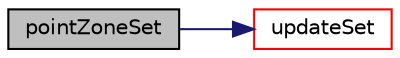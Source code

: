 digraph "pointZoneSet"
{
  bgcolor="transparent";
  edge [fontname="Helvetica",fontsize="10",labelfontname="Helvetica",labelfontsize="10"];
  node [fontname="Helvetica",fontsize="10",shape=record];
  rankdir="LR";
  Node1 [label="pointZoneSet",height=0.2,width=0.4,color="black", fillcolor="grey75", style="filled", fontcolor="black"];
  Node1 -> Node2 [color="midnightblue",fontsize="10",style="solid",fontname="Helvetica"];
  Node2 [label="updateSet",height=0.2,width=0.4,color="red",URL="$a01943.html#afc9e2e914d3928dd7281d2ac71452052",tooltip="Sort addressing and make pointSet part consistent with addressing. "];
}
